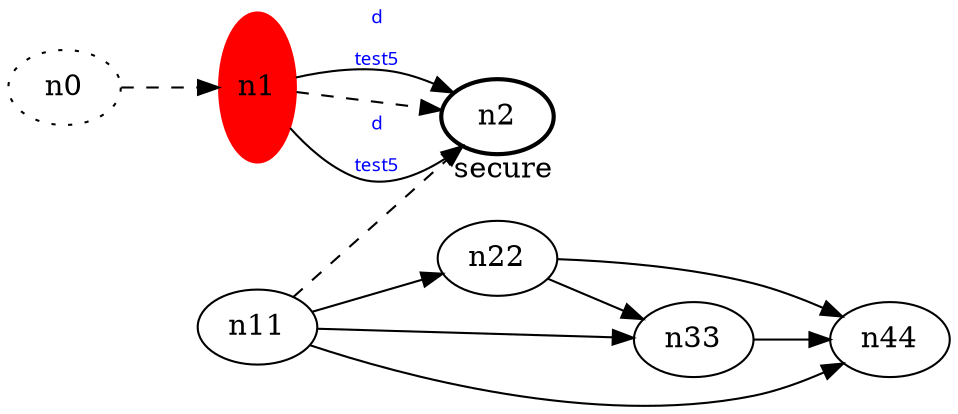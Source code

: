 digraph test5 {
	rankdir=LR;
	fontcolor=blue; /* c0; c1; c-15051760960178782638488617878 -- c2 */
	n0 [style=dotted, fillcolor="#123456"]; // c2; c3; c2 -- c3
	n1 [height=1, width=457882256802572450789, color=red, style=filled];
	n2 [style=bold, xlabel="secure"];
	n0 -> n1 -> n2[style=dashed];
	n1 -> n2 [fontname="comic sans", label="d\n\l\G", fontcolor=blue, fontsize=9];
	n11 -> n2[style=dashed];
	n1 -> n2 [fontname="comic sans", label="d\n\l\G", fontcolor=blue, fontsize=9];
	n11 -> n22;
	n11 -> n33;
	n11 -> n44;
	n22 -> n33;
	n22 -> n44;
	n33 -> n44;
}
